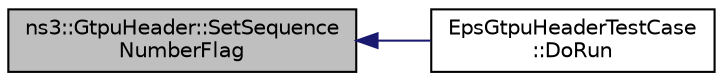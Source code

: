digraph "ns3::GtpuHeader::SetSequenceNumberFlag"
{
  edge [fontname="Helvetica",fontsize="10",labelfontname="Helvetica",labelfontsize="10"];
  node [fontname="Helvetica",fontsize="10",shape=record];
  rankdir="LR";
  Node1 [label="ns3::GtpuHeader::SetSequence\lNumberFlag",height=0.2,width=0.4,color="black", fillcolor="grey75", style="filled", fontcolor="black"];
  Node1 -> Node2 [dir="back",color="midnightblue",fontsize="10",style="solid"];
  Node2 [label="EpsGtpuHeaderTestCase\l::DoRun",height=0.2,width=0.4,color="black", fillcolor="white", style="filled",URL="$de/d94/classEpsGtpuHeaderTestCase.html#a49e06b747dc8a930183a544e2050034e",tooltip="Implementation to actually run this TestCase. "];
}
